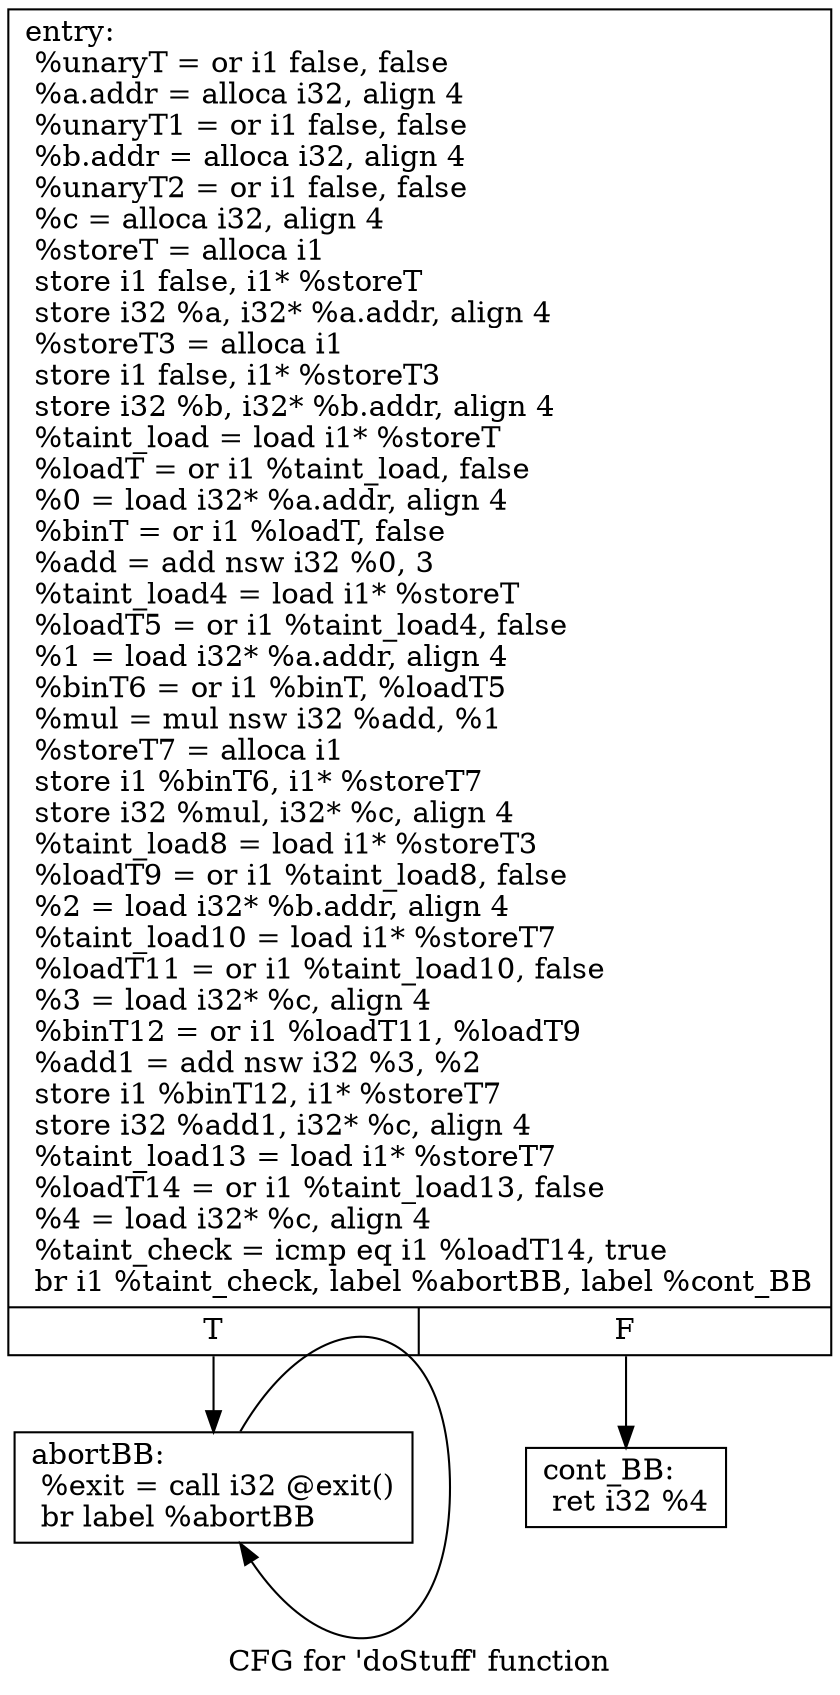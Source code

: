 digraph "CFG for 'doStuff' function" {
	label="CFG for 'doStuff' function";

	Node0x24c7050 [shape=record,label="{entry:\l  %unaryT = or i1 false, false\l  %a.addr = alloca i32, align 4\l  %unaryT1 = or i1 false, false\l  %b.addr = alloca i32, align 4\l  %unaryT2 = or i1 false, false\l  %c = alloca i32, align 4\l  %storeT = alloca i1\l  store i1 false, i1* %storeT\l  store i32 %a, i32* %a.addr, align 4\l  %storeT3 = alloca i1\l  store i1 false, i1* %storeT3\l  store i32 %b, i32* %b.addr, align 4\l  %taint_load = load i1* %storeT\l  %loadT = or i1 %taint_load, false\l  %0 = load i32* %a.addr, align 4\l  %binT = or i1 %loadT, false\l  %add = add nsw i32 %0, 3\l  %taint_load4 = load i1* %storeT\l  %loadT5 = or i1 %taint_load4, false\l  %1 = load i32* %a.addr, align 4\l  %binT6 = or i1 %binT, %loadT5\l  %mul = mul nsw i32 %add, %1\l  %storeT7 = alloca i1\l  store i1 %binT6, i1* %storeT7\l  store i32 %mul, i32* %c, align 4\l  %taint_load8 = load i1* %storeT3\l  %loadT9 = or i1 %taint_load8, false\l  %2 = load i32* %b.addr, align 4\l  %taint_load10 = load i1* %storeT7\l  %loadT11 = or i1 %taint_load10, false\l  %3 = load i32* %c, align 4\l  %binT12 = or i1 %loadT11, %loadT9\l  %add1 = add nsw i32 %3, %2\l  store i1 %binT12, i1* %storeT7\l  store i32 %add1, i32* %c, align 4\l  %taint_load13 = load i1* %storeT7\l  %loadT14 = or i1 %taint_load13, false\l  %4 = load i32* %c, align 4\l  %taint_check = icmp eq i1 %loadT14, true\l  br i1 %taint_check, label %abortBB, label %cont_BB\l|{<s0>T|<s1>F}}"];
	Node0x24c7050:s0 -> Node0x24c7110;
	Node0x24c7050:s1 -> Node0x24c70b0;
	Node0x24c70b0 [shape=record,label="{cont_BB:                                          \l  ret i32 %4\l}"];
	Node0x24c7110 [shape=record,label="{abortBB:                                          \l  %exit = call i32 @exit()\l  br label %abortBB\l}"];
	Node0x24c7110 -> Node0x24c7110;
}
